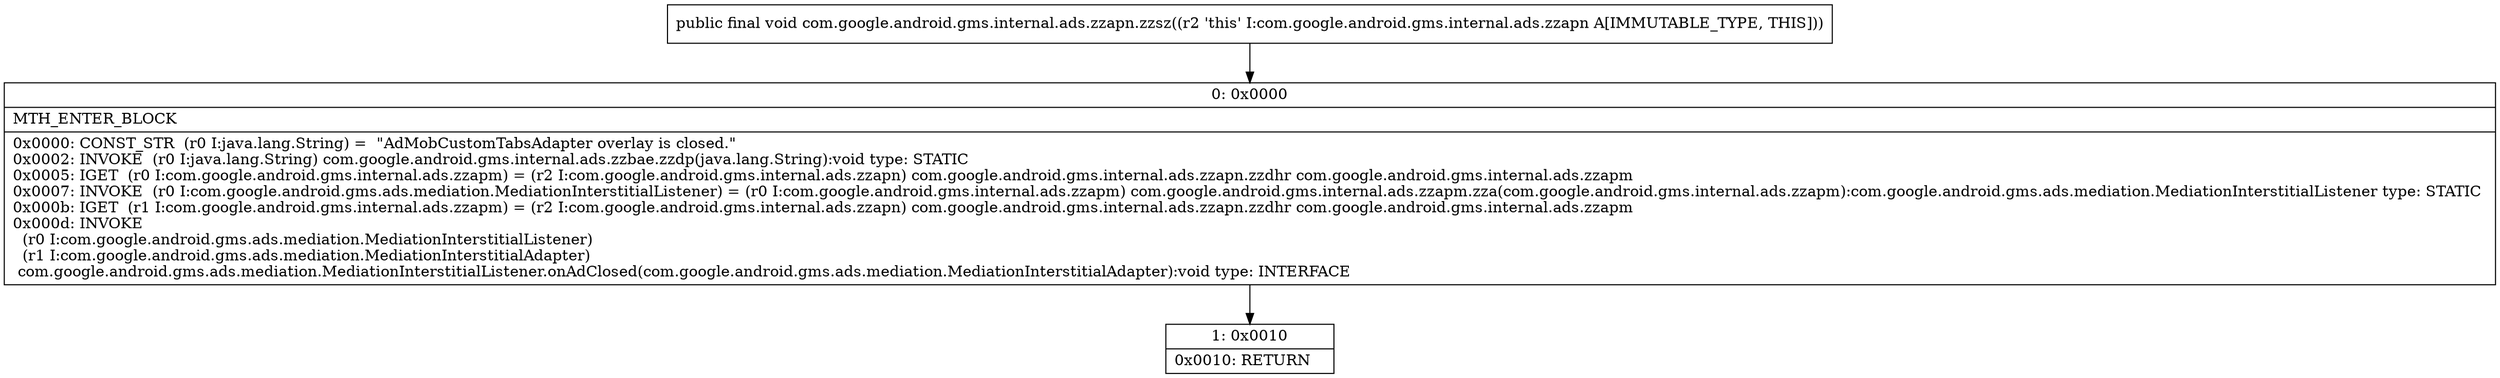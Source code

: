 digraph "CFG forcom.google.android.gms.internal.ads.zzapn.zzsz()V" {
Node_0 [shape=record,label="{0\:\ 0x0000|MTH_ENTER_BLOCK\l|0x0000: CONST_STR  (r0 I:java.lang.String) =  \"AdMobCustomTabsAdapter overlay is closed.\" \l0x0002: INVOKE  (r0 I:java.lang.String) com.google.android.gms.internal.ads.zzbae.zzdp(java.lang.String):void type: STATIC \l0x0005: IGET  (r0 I:com.google.android.gms.internal.ads.zzapm) = (r2 I:com.google.android.gms.internal.ads.zzapn) com.google.android.gms.internal.ads.zzapn.zzdhr com.google.android.gms.internal.ads.zzapm \l0x0007: INVOKE  (r0 I:com.google.android.gms.ads.mediation.MediationInterstitialListener) = (r0 I:com.google.android.gms.internal.ads.zzapm) com.google.android.gms.internal.ads.zzapm.zza(com.google.android.gms.internal.ads.zzapm):com.google.android.gms.ads.mediation.MediationInterstitialListener type: STATIC \l0x000b: IGET  (r1 I:com.google.android.gms.internal.ads.zzapm) = (r2 I:com.google.android.gms.internal.ads.zzapn) com.google.android.gms.internal.ads.zzapn.zzdhr com.google.android.gms.internal.ads.zzapm \l0x000d: INVOKE  \l  (r0 I:com.google.android.gms.ads.mediation.MediationInterstitialListener)\l  (r1 I:com.google.android.gms.ads.mediation.MediationInterstitialAdapter)\l com.google.android.gms.ads.mediation.MediationInterstitialListener.onAdClosed(com.google.android.gms.ads.mediation.MediationInterstitialAdapter):void type: INTERFACE \l}"];
Node_1 [shape=record,label="{1\:\ 0x0010|0x0010: RETURN   \l}"];
MethodNode[shape=record,label="{public final void com.google.android.gms.internal.ads.zzapn.zzsz((r2 'this' I:com.google.android.gms.internal.ads.zzapn A[IMMUTABLE_TYPE, THIS])) }"];
MethodNode -> Node_0;
Node_0 -> Node_1;
}

